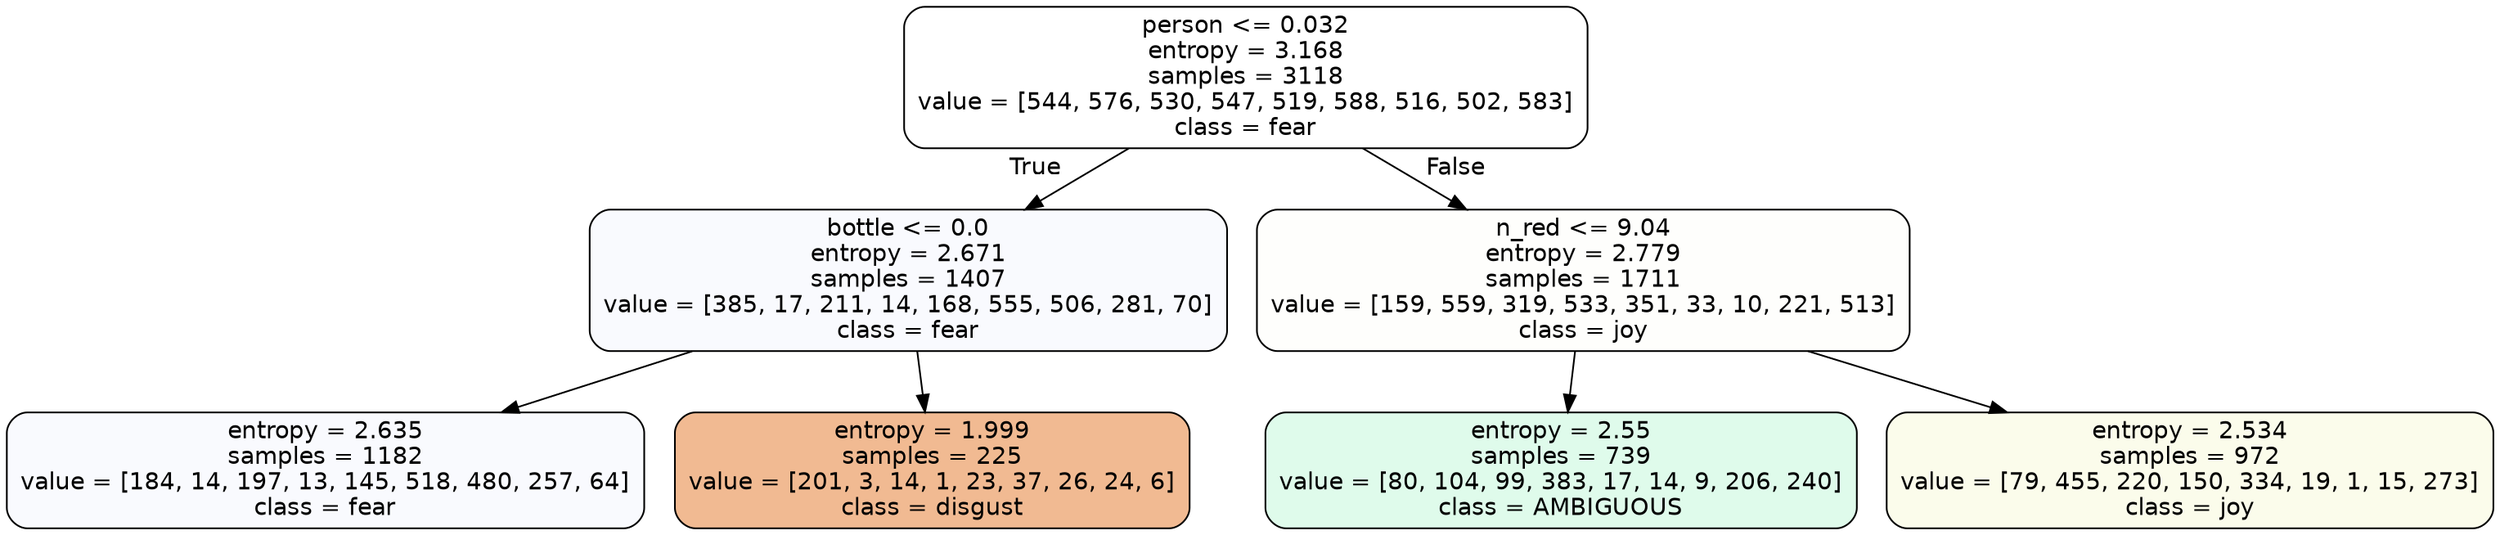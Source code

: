 digraph Tree {
node [shape=box, style="filled, rounded", color="black", fontname=helvetica] ;
edge [fontname=helvetica] ;
0 [label="person <= 0.032\nentropy = 3.168\nsamples = 3118\nvalue = [544, 576, 530, 547, 519, 588, 516, 502, 583]\nclass = fear", fillcolor="#3964e500"] ;
1 [label="bottle <= 0.0\nentropy = 2.671\nsamples = 1407\nvalue = [385, 17, 211, 14, 168, 555, 506, 281, 70]\nclass = fear", fillcolor="#3964e507"] ;
0 -> 1 [labeldistance=2.5, labelangle=45, headlabel="True"] ;
2 [label="entropy = 2.635\nsamples = 1182\nvalue = [184, 14, 197, 13, 145, 518, 480, 257, 64]\nclass = fear", fillcolor="#3964e507"] ;
1 -> 2 ;
3 [label="entropy = 1.999\nsamples = 225\nvalue = [201, 3, 14, 1, 23, 37, 26, 24, 6]\nclass = disgust", fillcolor="#e581398c"] ;
1 -> 3 ;
4 [label="n_red <= 9.04\nentropy = 2.779\nsamples = 1711\nvalue = [159, 559, 319, 533, 351, 33, 10, 221, 513]\nclass = joy", fillcolor="#d7e53903"] ;
0 -> 4 [labeldistance=2.5, labelangle=-45, headlabel="False"] ;
5 [label="entropy = 2.55\nsamples = 739\nvalue = [80, 104, 99, 383, 17, 14, 9, 206, 240]\nclass = AMBIGUOUS", fillcolor="#39e58128"] ;
4 -> 5 ;
6 [label="entropy = 2.534\nsamples = 972\nvalue = [79, 455, 220, 150, 334, 19, 1, 15, 273]\nclass = joy", fillcolor="#d7e53919"] ;
4 -> 6 ;
}